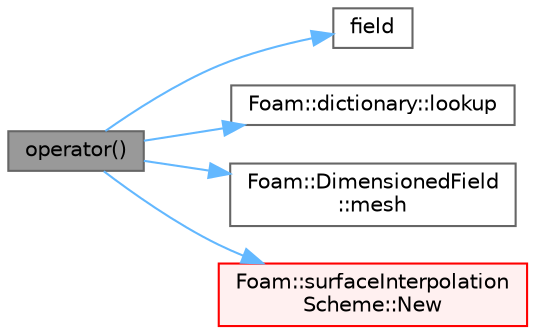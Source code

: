 digraph "operator()"
{
 // LATEX_PDF_SIZE
  bgcolor="transparent";
  edge [fontname=Helvetica,fontsize=10,labelfontname=Helvetica,labelfontsize=10];
  node [fontname=Helvetica,fontsize=10,shape=box,height=0.2,width=0.4];
  rankdir="LR";
  Node1 [id="Node000001",label="operator()",height=0.2,width=0.4,color="gray40", fillcolor="grey60", style="filled", fontcolor="black",tooltip=" "];
  Node1 -> Node2 [id="edge1_Node000001_Node000002",color="steelblue1",style="solid",tooltip=" "];
  Node2 [id="Node000002",label="field",height=0.2,width=0.4,color="grey40", fillcolor="white", style="filled",URL="$combustion_2reactingFoam_2setRDeltaT_8H.html#a9698eee39c0e58c7c0df6fe1a4cc3168",tooltip=" "];
  Node1 -> Node3 [id="edge2_Node000001_Node000003",color="steelblue1",style="solid",tooltip=" "];
  Node3 [id="Node000003",label="Foam::dictionary::lookup",height=0.2,width=0.4,color="grey40", fillcolor="white", style="filled",URL="$classFoam_1_1dictionary.html#a968703b4756411563c0de4f7ef1d7742",tooltip=" "];
  Node1 -> Node4 [id="edge3_Node000001_Node000004",color="steelblue1",style="solid",tooltip=" "];
  Node4 [id="Node000004",label="Foam::DimensionedField\l::mesh",height=0.2,width=0.4,color="grey40", fillcolor="white", style="filled",URL="$classFoam_1_1DimensionedField.html#af71fc6a6a6cbe7b8193cf0bf59e00a1c",tooltip=" "];
  Node1 -> Node5 [id="edge4_Node000001_Node000005",color="steelblue1",style="solid",tooltip=" "];
  Node5 [id="Node000005",label="Foam::surfaceInterpolation\lScheme::New",height=0.2,width=0.4,color="red", fillcolor="#FFF0F0", style="filled",URL="$classFoam_1_1surfaceInterpolationScheme.html#ad7a5400f463be6d6d6590c02af0c319f",tooltip=" "];
}
